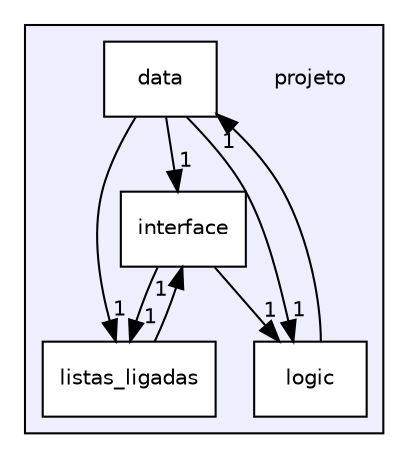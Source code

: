 digraph "/home/vac/Desktop/uMinho/periodo02/LI2PL7G6/projeto" {
  compound=true
  node [ fontsize="10", fontname="Helvetica"];
  edge [ labelfontsize="10", labelfontname="Helvetica"];
  subgraph clusterdir_7e5d7e004b344f685f59d01929914aa0 {
    graph [ bgcolor="#eeeeff", pencolor="black", label="" URL="dir_7e5d7e004b344f685f59d01929914aa0.html"];
    dir_7e5d7e004b344f685f59d01929914aa0 [shape=plaintext label="projeto"];
    dir_72d6d4d139fc2809cfa24345fee1c786 [shape=box label="data" color="black" fillcolor="white" style="filled" URL="dir_72d6d4d139fc2809cfa24345fee1c786.html"];
    dir_3924cb794333f3827dc4f454bbc6e9ca [shape=box label="interface" color="black" fillcolor="white" style="filled" URL="dir_3924cb794333f3827dc4f454bbc6e9ca.html"];
    dir_5355fed6cc9f3593a5bb91f3f9d95378 [shape=box label="listas_ligadas" color="black" fillcolor="white" style="filled" URL="dir_5355fed6cc9f3593a5bb91f3f9d95378.html"];
    dir_9aed3e724a98e0e08878e2eb37f766cc [shape=box label="logic" color="black" fillcolor="white" style="filled" URL="dir_9aed3e724a98e0e08878e2eb37f766cc.html"];
  }
  dir_5355fed6cc9f3593a5bb91f3f9d95378->dir_3924cb794333f3827dc4f454bbc6e9ca [headlabel="1", labeldistance=1.5 headhref="dir_000003_000002.html"];
  dir_3924cb794333f3827dc4f454bbc6e9ca->dir_5355fed6cc9f3593a5bb91f3f9d95378 [headlabel="1", labeldistance=1.5 headhref="dir_000002_000003.html"];
  dir_3924cb794333f3827dc4f454bbc6e9ca->dir_9aed3e724a98e0e08878e2eb37f766cc [headlabel="1", labeldistance=1.5 headhref="dir_000002_000004.html"];
  dir_72d6d4d139fc2809cfa24345fee1c786->dir_5355fed6cc9f3593a5bb91f3f9d95378 [headlabel="1", labeldistance=1.5 headhref="dir_000001_000003.html"];
  dir_72d6d4d139fc2809cfa24345fee1c786->dir_3924cb794333f3827dc4f454bbc6e9ca [headlabel="1", labeldistance=1.5 headhref="dir_000001_000002.html"];
  dir_72d6d4d139fc2809cfa24345fee1c786->dir_9aed3e724a98e0e08878e2eb37f766cc [headlabel="1", labeldistance=1.5 headhref="dir_000001_000004.html"];
  dir_9aed3e724a98e0e08878e2eb37f766cc->dir_72d6d4d139fc2809cfa24345fee1c786 [headlabel="1", labeldistance=1.5 headhref="dir_000004_000001.html"];
}

